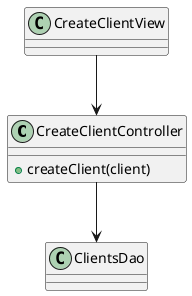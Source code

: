 @startuml
	class CreateClientController {
	+createClient(client)
	}

	CreateClientView --> CreateClientController
	CreateClientController --> ClientsDao
@enduml
